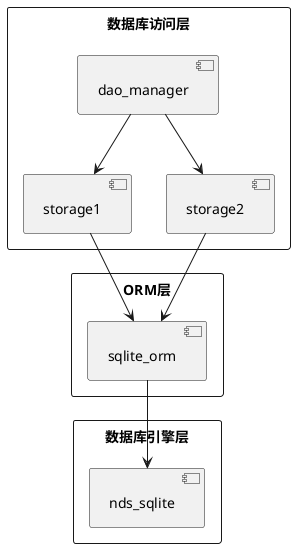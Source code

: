 @startuml database_layer_structure

' 使用布局控制
skinparam {
  packageStyle rectangle
  shadowing false
  handwritten false
  linetype polyline
  defaultFontName Microsoft YaHei
  defaultTextAlignment center
  padding 5
  backgroundColor white
}

' 定义布局
top to bottom direction

' 定义组件
' package "服务层" {
'   [service] as service

'   ' 定义Service
'   package "service1" as service1_pkg {
'     [dao_impl1] as dao_impl1
'     [model1] as model1
'     [storage1] as storage1

'     dao_interface1 -down-> dao_impl1
'     dao_impl1 -down-> model1
'     model1 -down-> storage1
'   }

'   package "dao2" as dao2_pkg {
'     [dao_interface] as dao_interface2
'     [dao_impl2] as dao_impl2
'     [model2] as model2
'     [storage2] as storage2

'     dao_interface2 -down-> dao_impl2
'     dao_impl2 -down-> model2
'     model2 -down-> storage2
'   }

'   ' dao_manager连接到各个DAO
'   dao_manager -down-> storage1
'   dao_manager -down-> storage2

'   ' 水平排列
'   ' dao1_pkg -[hidden]right-> dao2_pkg
' }

package "数据库访问层" {
  [dao_manager] as dao_manager

  [storage1] as storage1
  [storage2] as storage2

  ' ' 定义DAO对象
  ' package "dao1" as dao1_pkg {
  '   [dao_interface] as dao_interface1
  '   [dao_impl1] as dao_impl1
  '   [model1] as model1
  '   [storage1] as storage1

  '   dao_interface1 -down-> dao_impl1
  '   dao_impl1 -down-> model1
  '   model1 -down-> storage1
  ' }

  ' package "dao2" as dao2_pkg {
  '   [dao_interface] as dao_interface2
  '   [dao_impl2] as dao_impl2
  '   [model2] as model2
  '   [storage2] as storage2

  '   dao_interface2 -down-> dao_impl2
  '   dao_impl2 -down-> model2
  '   model2 -down-> storage2
  ' }

  ' dao_manager连接到各个DAO
  dao_manager -down-> storage1
  dao_manager -down-> storage2

  ' 水平排列
  ' dao1_pkg -[hidden]right-> dao2_pkg
}

' ORM层
package "ORM层" {
  [sqlite_orm] as orm
}

' 数据库引擎层
package "数据库引擎层" {
  [nds_sqlite] as sqlite
}

' 层级关系
storage1 -down-> orm
storage2 -down-> orm
orm -down-> sqlite

@enduml